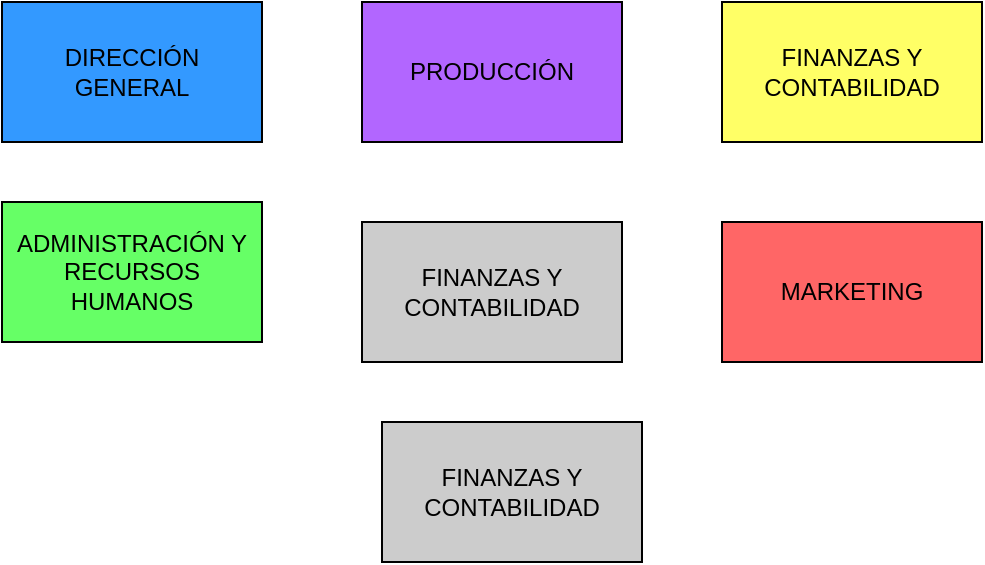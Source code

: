 <mxfile version="15.8.6" type="github">
  <diagram id="KJ0OMVQqvkp7y9awNzan" name="Page-1">
    <mxGraphModel dx="868" dy="468" grid="1" gridSize="10" guides="1" tooltips="1" connect="1" arrows="1" fold="1" page="1" pageScale="1" pageWidth="827" pageHeight="1169" math="0" shadow="0">
      <root>
        <mxCell id="0" />
        <mxCell id="1" parent="0" />
        <mxCell id="ZV6S64bWPlCg-hae5csx-1" value="DIRECCIÓN GENERAL" style="rounded=0;whiteSpace=wrap;html=1;fillColor=#3399FF;" parent="1" vertex="1">
          <mxGeometry x="130" y="330" width="130" height="70" as="geometry" />
        </mxCell>
        <mxCell id="ZV6S64bWPlCg-hae5csx-2" value="ADMINISTRACIÓN Y RECURSOS HUMANOS" style="rounded=0;whiteSpace=wrap;html=1;fillColor=#66FF66;" parent="1" vertex="1">
          <mxGeometry x="130" y="430" width="130" height="70" as="geometry" />
        </mxCell>
        <mxCell id="ZV6S64bWPlCg-hae5csx-3" value="PRODUCCIÓN" style="rounded=0;whiteSpace=wrap;html=1;fillColor=#B266FF;" parent="1" vertex="1">
          <mxGeometry x="310" y="330" width="130" height="70" as="geometry" />
        </mxCell>
        <mxCell id="ZV6S64bWPlCg-hae5csx-4" value="FINANZAS Y CONTABILIDAD" style="rounded=0;whiteSpace=wrap;html=1;fillColor=#CCCCCC;" parent="1" vertex="1">
          <mxGeometry x="310" y="440" width="130" height="70" as="geometry" />
        </mxCell>
        <mxCell id="ZV6S64bWPlCg-hae5csx-5" value="FINANZAS Y CONTABILIDAD" style="rounded=0;whiteSpace=wrap;html=1;fillColor=#FFFF66;" parent="1" vertex="1">
          <mxGeometry x="490" y="330" width="130" height="70" as="geometry" />
        </mxCell>
        <mxCell id="ZV6S64bWPlCg-hae5csx-6" value="MARKETING" style="rounded=0;whiteSpace=wrap;html=1;fillColor=#FF6666;" parent="1" vertex="1">
          <mxGeometry x="490" y="440" width="130" height="70" as="geometry" />
        </mxCell>
        <mxCell id="TraVC36YvjnlG2SvX83B-1" value="FINANZAS Y CONTABILIDAD" style="rounded=0;whiteSpace=wrap;html=1;fillColor=#CCCCCC;" vertex="1" parent="1">
          <mxGeometry x="320" y="540" width="130" height="70" as="geometry" />
        </mxCell>
      </root>
    </mxGraphModel>
  </diagram>
</mxfile>
